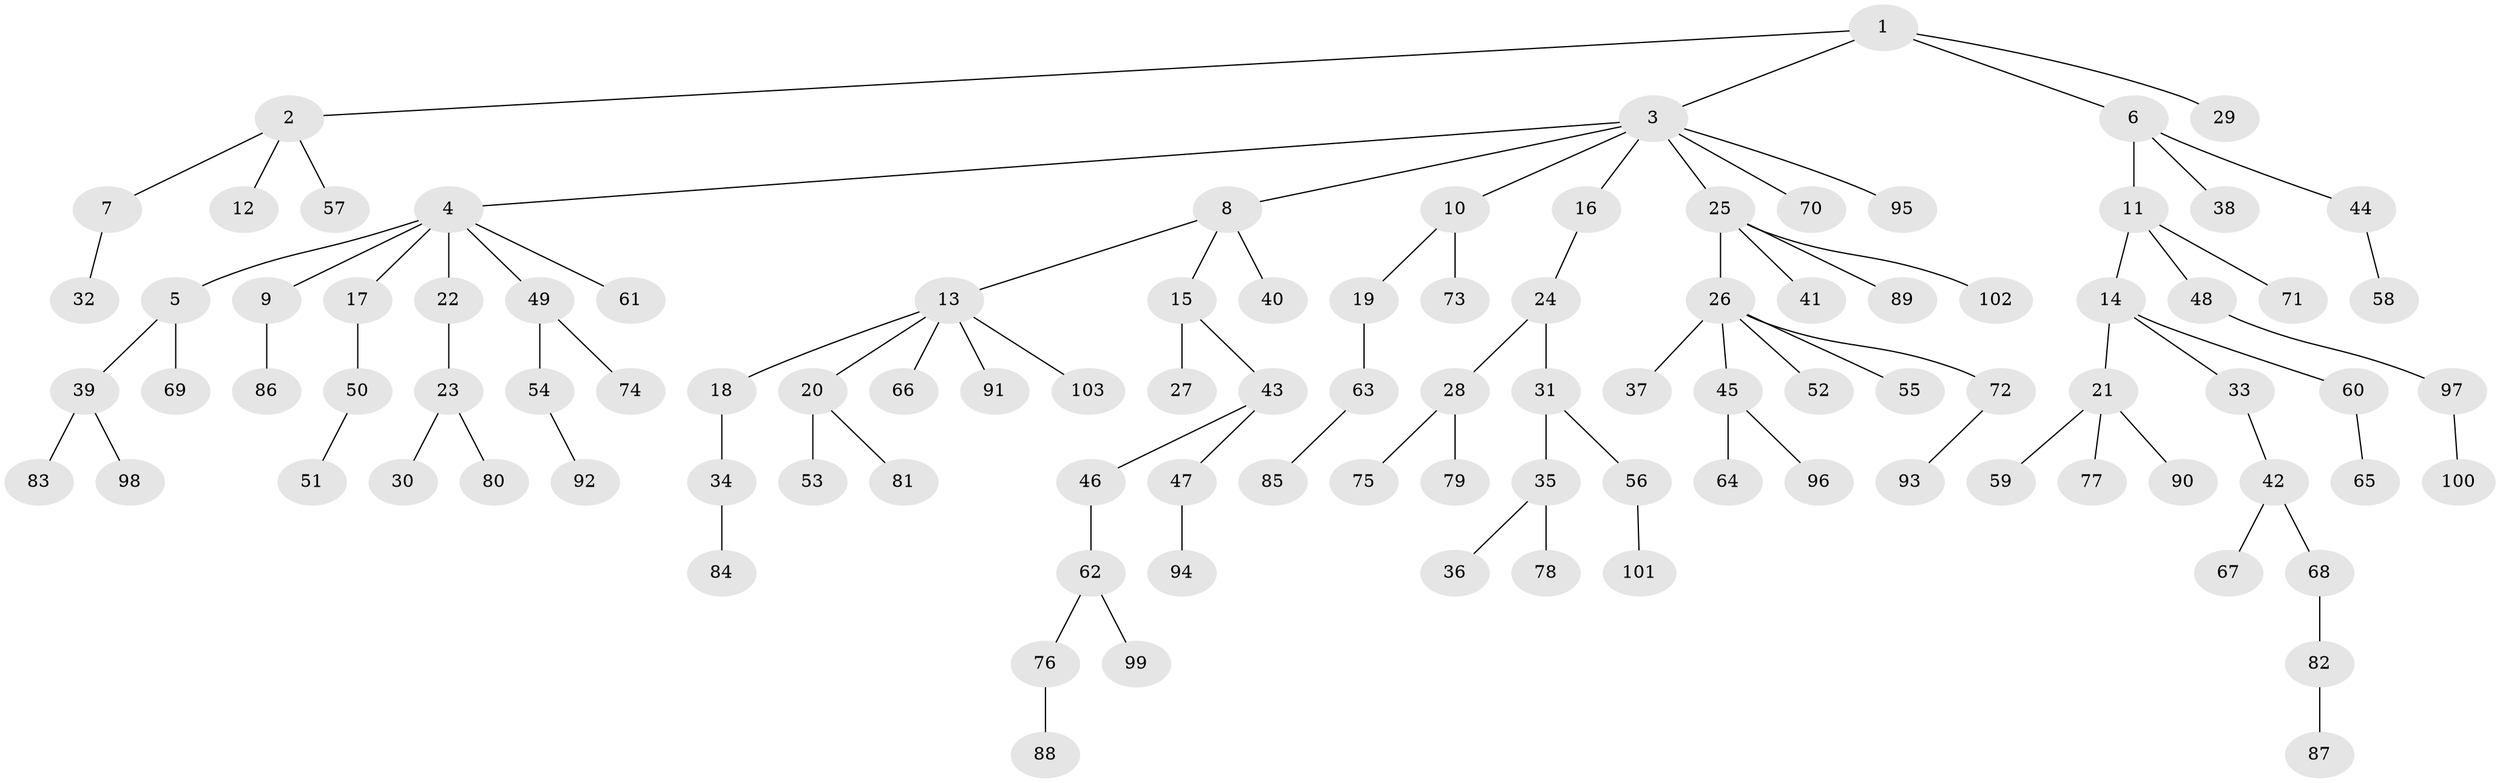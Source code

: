 // coarse degree distribution, {3: 0.1111111111111111, 4: 0.05555555555555555, 11: 0.013888888888888888, 6: 0.013888888888888888, 2: 0.19444444444444445, 1: 0.5833333333333334, 8: 0.013888888888888888, 7: 0.013888888888888888}
// Generated by graph-tools (version 1.1) at 2025/42/03/06/25 10:42:02]
// undirected, 103 vertices, 102 edges
graph export_dot {
graph [start="1"]
  node [color=gray90,style=filled];
  1;
  2;
  3;
  4;
  5;
  6;
  7;
  8;
  9;
  10;
  11;
  12;
  13;
  14;
  15;
  16;
  17;
  18;
  19;
  20;
  21;
  22;
  23;
  24;
  25;
  26;
  27;
  28;
  29;
  30;
  31;
  32;
  33;
  34;
  35;
  36;
  37;
  38;
  39;
  40;
  41;
  42;
  43;
  44;
  45;
  46;
  47;
  48;
  49;
  50;
  51;
  52;
  53;
  54;
  55;
  56;
  57;
  58;
  59;
  60;
  61;
  62;
  63;
  64;
  65;
  66;
  67;
  68;
  69;
  70;
  71;
  72;
  73;
  74;
  75;
  76;
  77;
  78;
  79;
  80;
  81;
  82;
  83;
  84;
  85;
  86;
  87;
  88;
  89;
  90;
  91;
  92;
  93;
  94;
  95;
  96;
  97;
  98;
  99;
  100;
  101;
  102;
  103;
  1 -- 2;
  1 -- 3;
  1 -- 6;
  1 -- 29;
  2 -- 7;
  2 -- 12;
  2 -- 57;
  3 -- 4;
  3 -- 8;
  3 -- 10;
  3 -- 16;
  3 -- 25;
  3 -- 70;
  3 -- 95;
  4 -- 5;
  4 -- 9;
  4 -- 17;
  4 -- 22;
  4 -- 49;
  4 -- 61;
  5 -- 39;
  5 -- 69;
  6 -- 11;
  6 -- 38;
  6 -- 44;
  7 -- 32;
  8 -- 13;
  8 -- 15;
  8 -- 40;
  9 -- 86;
  10 -- 19;
  10 -- 73;
  11 -- 14;
  11 -- 48;
  11 -- 71;
  13 -- 18;
  13 -- 20;
  13 -- 66;
  13 -- 91;
  13 -- 103;
  14 -- 21;
  14 -- 33;
  14 -- 60;
  15 -- 27;
  15 -- 43;
  16 -- 24;
  17 -- 50;
  18 -- 34;
  19 -- 63;
  20 -- 53;
  20 -- 81;
  21 -- 59;
  21 -- 77;
  21 -- 90;
  22 -- 23;
  23 -- 30;
  23 -- 80;
  24 -- 28;
  24 -- 31;
  25 -- 26;
  25 -- 41;
  25 -- 89;
  25 -- 102;
  26 -- 37;
  26 -- 45;
  26 -- 52;
  26 -- 55;
  26 -- 72;
  28 -- 75;
  28 -- 79;
  31 -- 35;
  31 -- 56;
  33 -- 42;
  34 -- 84;
  35 -- 36;
  35 -- 78;
  39 -- 83;
  39 -- 98;
  42 -- 67;
  42 -- 68;
  43 -- 46;
  43 -- 47;
  44 -- 58;
  45 -- 64;
  45 -- 96;
  46 -- 62;
  47 -- 94;
  48 -- 97;
  49 -- 54;
  49 -- 74;
  50 -- 51;
  54 -- 92;
  56 -- 101;
  60 -- 65;
  62 -- 76;
  62 -- 99;
  63 -- 85;
  68 -- 82;
  72 -- 93;
  76 -- 88;
  82 -- 87;
  97 -- 100;
}
